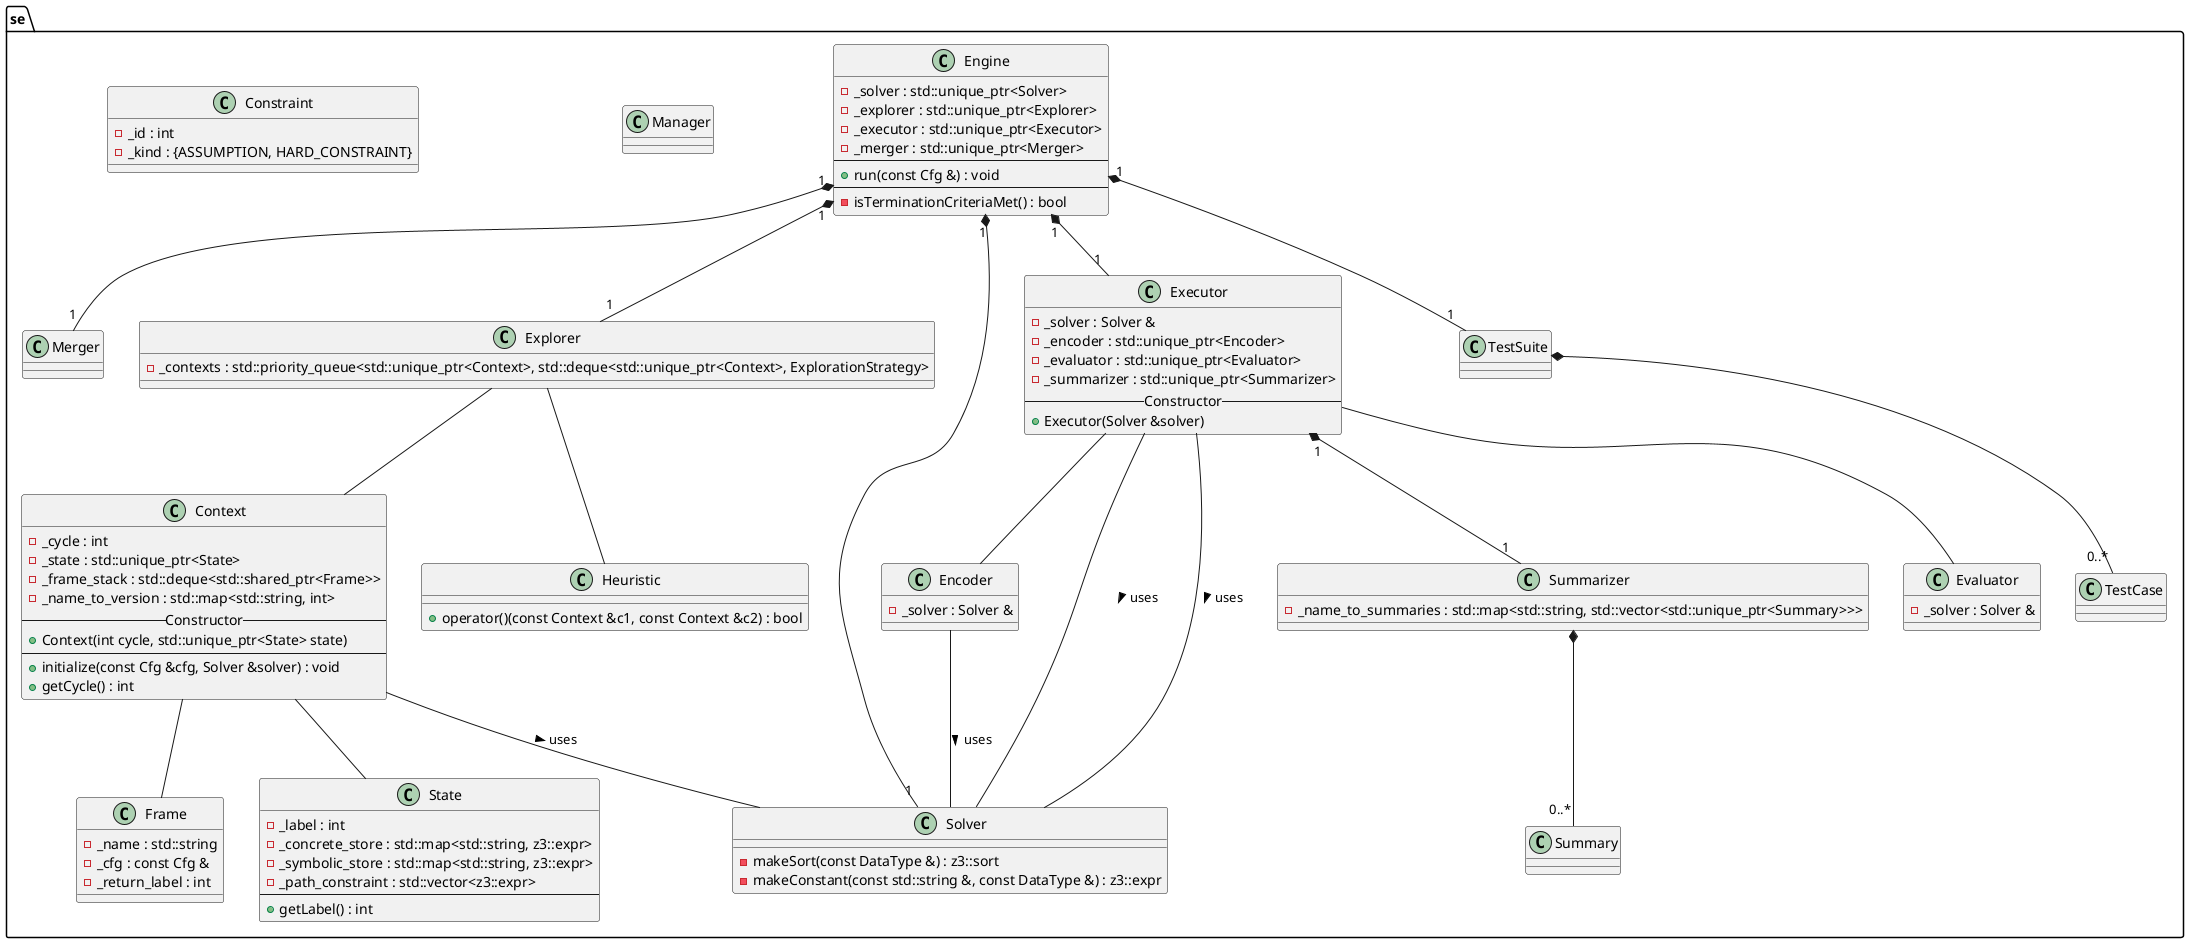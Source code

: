 @startuml
package "se" {
    class Engine {
        - _solver : std::unique_ptr<Solver>
        - _explorer : std::unique_ptr<Explorer>
        - _executor : std::unique_ptr<Executor>
        - _merger : std::unique_ptr<Merger>
        --
        + run(const Cfg &) : void
        --
        - isTerminationCriteriaMet() : bool
    }

    class Merger {

    }

    class Manager {

    }

    class Context {
        - _cycle : int
        - _state : std::unique_ptr<State>
        - _frame_stack : std::deque<std::shared_ptr<Frame>>
        - _name_to_version : std::map<std::string, int>
        -- Constructor --
        + Context(int cycle, std::unique_ptr<State> state)
        --
        + initialize(const Cfg &cfg, Solver &solver) : void
        + getCycle() : int
    }

    class Frame {
        - _name : std::string
        - _cfg : const Cfg &
        - _return_label : int
    }

    class State {
        - _label : int
        - _concrete_store : std::map<std::string, z3::expr>
        - _symbolic_store : std::map<std::string, z3::expr>
        - _path_constraint : std::vector<z3::expr>
        --
        + getLabel() : int
    }

    class Explorer {
        - _contexts : std::priority_queue<std::unique_ptr<Context>, std::deque<std::unique_ptr<Context>, ExplorationStrategy>
    }

    class Heuristic {
        + operator()(const Context &c1, const Context &c2) : bool
    }

    class Executor {
        - _solver : Solver &
        - _encoder : std::unique_ptr<Encoder>
        - _evaluator : std::unique_ptr<Evaluator>
        - _summarizer : std::unique_ptr<Summarizer>
        -- Constructor --
        + Executor(Solver &solver)
    }

    class Solver {
        - makeSort(const DataType &) : z3::sort
        - makeConstant(const std::string &, const DataType &) : z3::expr
    }

    ' Symbolic
    class Encoder {
        - _solver : Solver &
    }

    ' Concrete
    class Evaluator {
        - _solver : Solver &
    }

    class Summarizer {
        - _name_to_summaries : std::map<std::string, std::vector<std::unique_ptr<Summary>>>
    }

    class Summary {
    }

    class TestSuite {

    }

    class TestCase {

    }

    class Constraint {
        - _id : int
        - _kind : {ASSUMPTION, HARD_CONSTRAINT}
    }

    ' Dependencies
    Engine "1" *-- "1" Explorer
    Engine "1" *-- "1" Executor
    Engine "1" *-- "1" Solver
    Engine "1" *-- "1" Merger
    Engine "1" *-- "1" TestSuite

    Context -- State
    Context -- Frame
    Context -- Solver : uses >

    Explorer -- Heuristic
    Explorer -- Context

    Executor -- Solver : uses >
    Executor -- Encoder
    Executor -- Evaluator
    Executor "1" *-- "1" Summarizer

    Summarizer *-- "0..*" Summary

    TestSuite *-- "0..*" TestCase

    Encoder -- Solver : uses >
    Executor -- Solver : uses >
}
@enduml